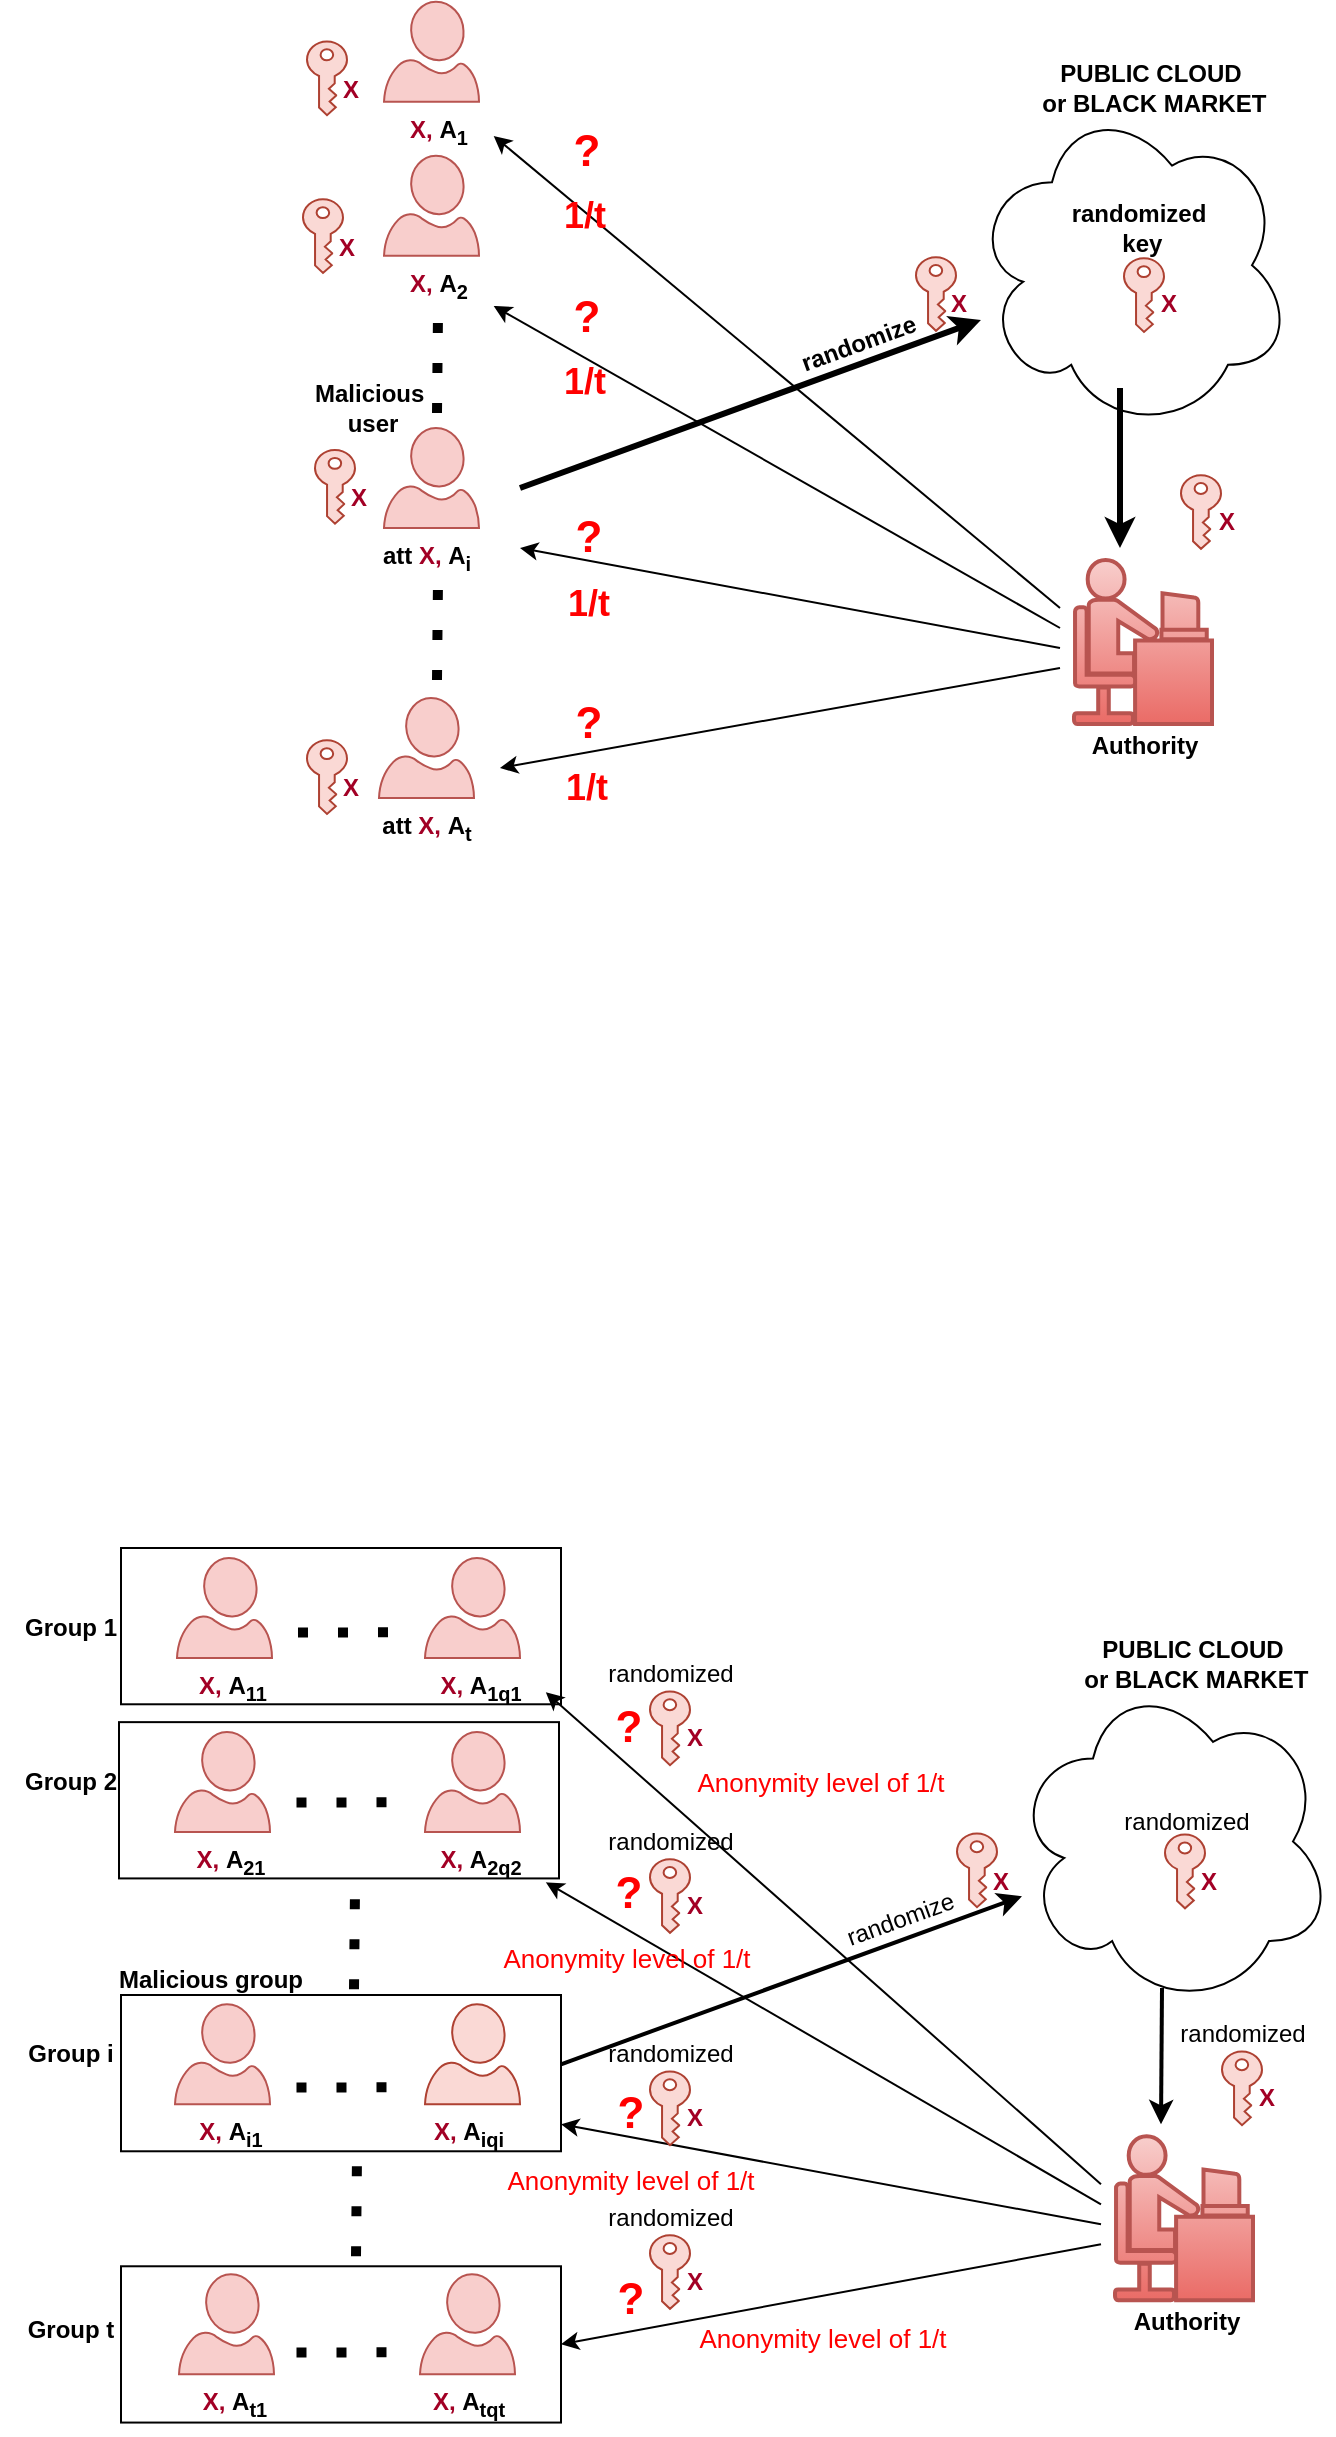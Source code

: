 <mxfile version="26.1.1">
  <diagram name="Page-1" id="0easuJHs2qrHBscQRiWS">
    <mxGraphModel dx="1783" dy="551" grid="1" gridSize="10" guides="1" tooltips="1" connect="1" arrows="1" fold="1" page="1" pageScale="1" pageWidth="827" pageHeight="1169" math="0" shadow="0">
      <root>
        <mxCell id="0" />
        <mxCell id="1" parent="0" />
        <mxCell id="UF0n6Xu2Qbzrm_0WNL3c-2" value="" style="ellipse;shape=cloud;whiteSpace=wrap;html=1;" parent="1" vertex="1">
          <mxGeometry x="466" y="285.58" width="160" height="166" as="geometry" />
        </mxCell>
        <mxCell id="UF0n6Xu2Qbzrm_0WNL3c-3" value="" style="verticalLabelPosition=bottom;html=1;verticalAlign=top;align=center;strokeColor=#b85450;fillColor=#f8cecc;shape=mxgraph.azure.user;" parent="1" vertex="1">
          <mxGeometry x="172" y="236.86" width="47.5" height="50" as="geometry" />
        </mxCell>
        <mxCell id="UF0n6Xu2Qbzrm_0WNL3c-4" value="" style="verticalLabelPosition=bottom;html=1;verticalAlign=top;align=center;strokeColor=#b85450;fillColor=#f8cecc;shape=mxgraph.azure.user;" parent="1" vertex="1">
          <mxGeometry x="172" y="450" width="47.5" height="50" as="geometry" />
        </mxCell>
        <mxCell id="UF0n6Xu2Qbzrm_0WNL3c-5" value="" style="verticalLabelPosition=bottom;html=1;verticalAlign=top;align=center;strokeColor=#b85450;fillColor=#f8cecc;shape=mxgraph.azure.user;" parent="1" vertex="1">
          <mxGeometry x="169.5" y="585" width="47.5" height="50" as="geometry" />
        </mxCell>
        <mxCell id="UF0n6Xu2Qbzrm_0WNL3c-30" value="&lt;font color=&quot;#a20025&quot;&gt;X,&lt;/font&gt;&amp;nbsp;A&lt;sub&gt;1&lt;/sub&gt;" style="text;html=1;align=center;verticalAlign=middle;resizable=0;points=[];autosize=1;strokeColor=none;fillColor=none;fontStyle=1" parent="1" vertex="1">
          <mxGeometry x="174" y="286.86" width="50" height="30" as="geometry" />
        </mxCell>
        <mxCell id="UF0n6Xu2Qbzrm_0WNL3c-37" value="" style="sketch=0;pointerEvents=1;shadow=0;dashed=0;html=1;strokeColor=#ae4132;labelPosition=center;verticalLabelPosition=bottom;verticalAlign=top;outlineConnect=0;align=center;shape=mxgraph.office.security.key_permissions;fillColor=#fad9d5;rotation=0;" parent="1" vertex="1">
          <mxGeometry x="542" y="365.15" width="20" height="36.85" as="geometry" />
        </mxCell>
        <mxCell id="UF0n6Xu2Qbzrm_0WNL3c-39" value="PUBLIC CLOUD&lt;div&gt;&amp;nbsp;or BLACK MARKET&lt;/div&gt;" style="text;html=1;align=center;verticalAlign=middle;resizable=0;points=[];autosize=1;strokeColor=none;fillColor=none;fontStyle=1" parent="1" vertex="1">
          <mxGeometry x="490" y="259.86" width="130" height="40" as="geometry" />
        </mxCell>
        <mxCell id="UF0n6Xu2Qbzrm_0WNL3c-41" value="randomized&lt;div&gt;&amp;nbsp;key&lt;/div&gt;" style="text;html=1;align=center;verticalAlign=middle;resizable=0;points=[];autosize=1;strokeColor=none;fillColor=none;fontStyle=1" parent="1" vertex="1">
          <mxGeometry x="504" y="330" width="90" height="40" as="geometry" />
        </mxCell>
        <mxCell id="UF0n6Xu2Qbzrm_0WNL3c-53" value="" style="sketch=0;pointerEvents=1;shadow=0;dashed=0;html=1;strokeColor=#ae4132;labelPosition=center;verticalLabelPosition=bottom;verticalAlign=top;outlineConnect=0;align=center;shape=mxgraph.office.security.key_permissions;fillColor=#fad9d5;rotation=0;" parent="1" vertex="1">
          <mxGeometry x="438" y="364.57" width="20" height="36.85" as="geometry" />
        </mxCell>
        <mxCell id="UF0n6Xu2Qbzrm_0WNL3c-54" value="&lt;font color=&quot;#a20025&quot;&gt;X&lt;/font&gt;" style="text;html=1;align=center;verticalAlign=middle;resizable=0;points=[];autosize=1;strokeColor=none;fillColor=none;fontStyle=1" parent="1" vertex="1">
          <mxGeometry x="444" y="373.42" width="30" height="30" as="geometry" />
        </mxCell>
        <mxCell id="UF0n6Xu2Qbzrm_0WNL3c-55" value="" style="endArrow=classic;html=1;rounded=0;strokeWidth=3;" parent="1" target="UF0n6Xu2Qbzrm_0WNL3c-2" edge="1">
          <mxGeometry width="50" height="50" relative="1" as="geometry">
            <mxPoint x="240" y="480" as="sourcePoint" />
            <mxPoint x="515" y="452.75" as="targetPoint" />
          </mxGeometry>
        </mxCell>
        <mxCell id="UF0n6Xu2Qbzrm_0WNL3c-58" value="randomize" style="text;html=1;align=center;verticalAlign=middle;resizable=0;points=[];autosize=1;strokeColor=none;fillColor=none;fontStyle=1;rotation=-20;" parent="1" vertex="1">
          <mxGeometry x="369" y="393.15" width="80" height="30" as="geometry" />
        </mxCell>
        <mxCell id="-3d-z_0FP5NBYgMmmERz-1" value="att&amp;nbsp;&lt;font color=&quot;#a20025&quot;&gt;X,&lt;/font&gt;&amp;nbsp;A&lt;sub&gt;i&lt;/sub&gt;" style="text;html=1;align=center;verticalAlign=middle;resizable=0;points=[];autosize=1;strokeColor=none;fillColor=none;fontStyle=1" parent="1" vertex="1">
          <mxGeometry x="158.25" y="500" width="70" height="30" as="geometry" />
        </mxCell>
        <mxCell id="-3d-z_0FP5NBYgMmmERz-2" value="att&amp;nbsp;&lt;font color=&quot;#a20025&quot;&gt;X,&lt;/font&gt;&amp;nbsp;A&lt;sub&gt;t&lt;/sub&gt;" style="text;html=1;align=center;verticalAlign=middle;resizable=0;points=[];autosize=1;strokeColor=none;fillColor=none;fontStyle=1" parent="1" vertex="1">
          <mxGeometry x="158.25" y="635" width="70" height="30" as="geometry" />
        </mxCell>
        <mxCell id="-3d-z_0FP5NBYgMmmERz-3" value="Malicious&amp;nbsp;&lt;div&gt;&lt;div&gt;user&lt;/div&gt;&lt;/div&gt;" style="text;html=1;align=center;verticalAlign=middle;resizable=0;points=[];autosize=1;strokeColor=none;fillColor=none;fontStyle=1" parent="1" vertex="1">
          <mxGeometry x="125.5" y="420" width="80" height="40" as="geometry" />
        </mxCell>
        <mxCell id="-3d-z_0FP5NBYgMmmERz-4" value="" style="verticalLabelPosition=bottom;html=1;verticalAlign=top;align=center;strokeColor=#b85450;fillColor=#f8cecc;shape=mxgraph.azure.user;" parent="1" vertex="1">
          <mxGeometry x="172" y="313.86" width="47.5" height="50" as="geometry" />
        </mxCell>
        <mxCell id="-3d-z_0FP5NBYgMmmERz-5" value="&lt;font color=&quot;#a20025&quot;&gt;X,&lt;/font&gt;&amp;nbsp;A&lt;sub&gt;2&lt;/sub&gt;" style="text;html=1;align=center;verticalAlign=middle;resizable=0;points=[];autosize=1;strokeColor=none;fillColor=none;fontStyle=1" parent="1" vertex="1">
          <mxGeometry x="174" y="363.86" width="50" height="30" as="geometry" />
        </mxCell>
        <mxCell id="-3d-z_0FP5NBYgMmmERz-6" value="" style="shape=mxgraph.cisco.people.androgenous_person;html=1;pointerEvents=1;dashed=0;fillColor=#f8cecc;strokeColor=#b85450;strokeWidth=2;verticalLabelPosition=bottom;verticalAlign=top;align=center;outlineConnect=0;gradientColor=#ea6b66;" parent="1" vertex="1">
          <mxGeometry x="517" y="516" width="69" height="82" as="geometry" />
        </mxCell>
        <mxCell id="-3d-z_0FP5NBYgMmmERz-7" value="&lt;font color=&quot;#a20025&quot;&gt;X&lt;/font&gt;" style="text;html=1;align=center;verticalAlign=middle;resizable=0;points=[];autosize=1;strokeColor=none;fillColor=none;fontStyle=1" parent="1" vertex="1">
          <mxGeometry x="548.5" y="373.42" width="30" height="30" as="geometry" />
        </mxCell>
        <mxCell id="-3d-z_0FP5NBYgMmmERz-9" value="" style="endArrow=classic;html=1;rounded=0;strokeWidth=3;" parent="1" edge="1">
          <mxGeometry width="50" height="50" relative="1" as="geometry">
            <mxPoint x="540" y="430" as="sourcePoint" />
            <mxPoint x="540" y="510" as="targetPoint" />
          </mxGeometry>
        </mxCell>
        <mxCell id="-3d-z_0FP5NBYgMmmERz-10" value="" style="sketch=0;pointerEvents=1;shadow=0;dashed=0;html=1;strokeColor=#ae4132;labelPosition=center;verticalLabelPosition=bottom;verticalAlign=top;outlineConnect=0;align=center;shape=mxgraph.office.security.key_permissions;fillColor=#fad9d5;rotation=0;" parent="1" vertex="1">
          <mxGeometry x="570.5" y="473.57" width="20" height="36.85" as="geometry" />
        </mxCell>
        <mxCell id="-3d-z_0FP5NBYgMmmERz-11" value="&lt;font color=&quot;#a20025&quot;&gt;X&lt;/font&gt;" style="text;html=1;align=center;verticalAlign=middle;resizable=0;points=[];autosize=1;strokeColor=none;fillColor=none;fontStyle=1" parent="1" vertex="1">
          <mxGeometry x="577.5" y="482" width="30" height="30" as="geometry" />
        </mxCell>
        <mxCell id="-3d-z_0FP5NBYgMmmERz-12" value="" style="endArrow=classic;html=1;rounded=0;entryX=1.057;entryY=0.571;entryDx=0;entryDy=0;entryPerimeter=0;" parent="1" target="UF0n6Xu2Qbzrm_0WNL3c-30" edge="1">
          <mxGeometry width="50" height="50" relative="1" as="geometry">
            <mxPoint x="510" y="540" as="sourcePoint" />
            <mxPoint x="232" y="332" as="targetPoint" />
          </mxGeometry>
        </mxCell>
        <mxCell id="-3d-z_0FP5NBYgMmmERz-13" value="" style="endArrow=classic;html=1;rounded=0;entryX=1.057;entryY=0.838;entryDx=0;entryDy=0;entryPerimeter=0;" parent="1" target="-3d-z_0FP5NBYgMmmERz-5" edge="1">
          <mxGeometry width="50" height="50" relative="1" as="geometry">
            <mxPoint x="510" y="550" as="sourcePoint" />
            <mxPoint x="230" y="410" as="targetPoint" />
          </mxGeometry>
        </mxCell>
        <mxCell id="-3d-z_0FP5NBYgMmmERz-14" value="" style="endArrow=classic;html=1;rounded=0;" parent="1" edge="1">
          <mxGeometry width="50" height="50" relative="1" as="geometry">
            <mxPoint x="510" y="560" as="sourcePoint" />
            <mxPoint x="240" y="510" as="targetPoint" />
          </mxGeometry>
        </mxCell>
        <mxCell id="-3d-z_0FP5NBYgMmmERz-15" value="" style="endArrow=classic;html=1;rounded=0;" parent="1" edge="1">
          <mxGeometry width="50" height="50" relative="1" as="geometry">
            <mxPoint x="510" y="570" as="sourcePoint" />
            <mxPoint x="230" y="620" as="targetPoint" />
          </mxGeometry>
        </mxCell>
        <mxCell id="-3d-z_0FP5NBYgMmmERz-16" value="&lt;b&gt;&lt;font color=&quot;#ff0000&quot; style=&quot;font-size: 22px;&quot;&gt;?&lt;/font&gt;&lt;/b&gt;" style="text;html=1;align=center;verticalAlign=middle;resizable=0;points=[];autosize=1;strokeColor=none;fillColor=none;" parent="1" vertex="1">
          <mxGeometry x="253" y="292" width="40" height="40" as="geometry" />
        </mxCell>
        <mxCell id="-3d-z_0FP5NBYgMmmERz-17" value="&lt;font color=&quot;#ff0000&quot; style=&quot;font-size: 18px;&quot;&gt;1/t&lt;/font&gt;" style="text;html=1;align=center;verticalAlign=middle;resizable=0;points=[];autosize=1;strokeColor=none;fillColor=none;fontStyle=1" parent="1" vertex="1">
          <mxGeometry x="252" y="329" width="40" height="30" as="geometry" />
        </mxCell>
        <mxCell id="-3d-z_0FP5NBYgMmmERz-28" value="&lt;b&gt;&lt;font color=&quot;#ff0000&quot; style=&quot;font-size: 22px;&quot;&gt;?&lt;/font&gt;&lt;/b&gt;" style="text;html=1;align=center;verticalAlign=middle;resizable=0;points=[];autosize=1;strokeColor=none;fillColor=none;" parent="1" vertex="1">
          <mxGeometry x="253" y="374.5" width="40" height="40" as="geometry" />
        </mxCell>
        <mxCell id="-3d-z_0FP5NBYgMmmERz-29" value="&lt;font color=&quot;#ff0000&quot; style=&quot;font-size: 18px;&quot;&gt;1/t&lt;/font&gt;" style="text;html=1;align=center;verticalAlign=middle;resizable=0;points=[];autosize=1;strokeColor=none;fillColor=none;fontStyle=1" parent="1" vertex="1">
          <mxGeometry x="252" y="411.5" width="40" height="30" as="geometry" />
        </mxCell>
        <mxCell id="-3d-z_0FP5NBYgMmmERz-30" value="&lt;b&gt;&lt;font color=&quot;#ff0000&quot; style=&quot;font-size: 22px;&quot;&gt;?&lt;/font&gt;&lt;/b&gt;" style="text;html=1;align=center;verticalAlign=middle;resizable=0;points=[];autosize=1;strokeColor=none;fillColor=none;" parent="1" vertex="1">
          <mxGeometry x="254" y="484.5" width="40" height="40" as="geometry" />
        </mxCell>
        <mxCell id="-3d-z_0FP5NBYgMmmERz-31" value="&lt;font color=&quot;#ff0000&quot; style=&quot;font-size: 18px;&quot;&gt;1/t&lt;/font&gt;" style="text;html=1;align=center;verticalAlign=middle;resizable=0;points=[];autosize=1;strokeColor=none;fillColor=none;fontStyle=1" parent="1" vertex="1">
          <mxGeometry x="254" y="522.5" width="40" height="30" as="geometry" />
        </mxCell>
        <mxCell id="-3d-z_0FP5NBYgMmmERz-32" value="&lt;b&gt;&lt;font color=&quot;#ff0000&quot; style=&quot;font-size: 22px;&quot;&gt;?&lt;/font&gt;&lt;/b&gt;" style="text;html=1;align=center;verticalAlign=middle;resizable=0;points=[];autosize=1;strokeColor=none;fillColor=none;" parent="1" vertex="1">
          <mxGeometry x="254" y="578" width="40" height="40" as="geometry" />
        </mxCell>
        <mxCell id="-3d-z_0FP5NBYgMmmERz-33" value="&lt;font color=&quot;#ff0000&quot; style=&quot;font-size: 18px;&quot;&gt;1/t&lt;/font&gt;" style="text;html=1;align=center;verticalAlign=middle;resizable=0;points=[];autosize=1;strokeColor=none;fillColor=none;fontStyle=1" parent="1" vertex="1">
          <mxGeometry x="253" y="615" width="40" height="30" as="geometry" />
        </mxCell>
        <mxCell id="-3d-z_0FP5NBYgMmmERz-34" value="Authority" style="text;html=1;align=center;verticalAlign=middle;resizable=0;points=[];autosize=1;strokeColor=none;fillColor=none;fontStyle=1" parent="1" vertex="1">
          <mxGeometry x="517" y="594" width="70" height="30" as="geometry" />
        </mxCell>
        <mxCell id="-3d-z_0FP5NBYgMmmERz-35" value="" style="endArrow=none;dashed=1;html=1;dashPattern=1 3;strokeWidth=5;rounded=0;" parent="1" edge="1">
          <mxGeometry width="50" height="50" relative="1" as="geometry">
            <mxPoint x="198.5" y="576" as="sourcePoint" />
            <mxPoint x="199" y="526" as="targetPoint" />
          </mxGeometry>
        </mxCell>
        <mxCell id="-3d-z_0FP5NBYgMmmERz-36" value="" style="endArrow=none;dashed=1;html=1;dashPattern=1 3;strokeWidth=5;rounded=0;" parent="1" edge="1">
          <mxGeometry width="50" height="50" relative="1" as="geometry">
            <mxPoint x="198.5" y="442.5" as="sourcePoint" />
            <mxPoint x="199" y="392.5" as="targetPoint" />
          </mxGeometry>
        </mxCell>
        <mxCell id="zeulH0I8SyOPekqukRsM-2" value="" style="sketch=0;pointerEvents=1;shadow=0;dashed=0;html=1;strokeColor=#ae4132;labelPosition=center;verticalLabelPosition=bottom;verticalAlign=top;outlineConnect=0;align=center;shape=mxgraph.office.security.key_permissions;fillColor=#fad9d5;rotation=0;" vertex="1" parent="1">
          <mxGeometry x="133.5" y="606.15" width="20" height="36.85" as="geometry" />
        </mxCell>
        <mxCell id="zeulH0I8SyOPekqukRsM-3" value="&lt;font color=&quot;#a20025&quot;&gt;X&lt;/font&gt;" style="text;html=1;align=center;verticalAlign=middle;resizable=0;points=[];autosize=1;strokeColor=none;fillColor=none;fontStyle=1" vertex="1" parent="1">
          <mxGeometry x="139.5" y="615" width="30" height="30" as="geometry" />
        </mxCell>
        <mxCell id="zeulH0I8SyOPekqukRsM-4" value="" style="sketch=0;pointerEvents=1;shadow=0;dashed=0;html=1;strokeColor=#ae4132;labelPosition=center;verticalLabelPosition=bottom;verticalAlign=top;outlineConnect=0;align=center;shape=mxgraph.office.security.key_permissions;fillColor=#fad9d5;rotation=0;" vertex="1" parent="1">
          <mxGeometry x="137.5" y="461.0" width="20" height="36.85" as="geometry" />
        </mxCell>
        <mxCell id="zeulH0I8SyOPekqukRsM-5" value="&lt;font color=&quot;#a20025&quot;&gt;X&lt;/font&gt;" style="text;html=1;align=center;verticalAlign=middle;resizable=0;points=[];autosize=1;strokeColor=none;fillColor=none;fontStyle=1" vertex="1" parent="1">
          <mxGeometry x="143.5" y="469.85" width="30" height="30" as="geometry" />
        </mxCell>
        <mxCell id="zeulH0I8SyOPekqukRsM-6" value="" style="sketch=0;pointerEvents=1;shadow=0;dashed=0;html=1;strokeColor=#ae4132;labelPosition=center;verticalLabelPosition=bottom;verticalAlign=top;outlineConnect=0;align=center;shape=mxgraph.office.security.key_permissions;fillColor=#fad9d5;rotation=0;" vertex="1" parent="1">
          <mxGeometry x="131.5" y="335.65" width="20" height="36.85" as="geometry" />
        </mxCell>
        <mxCell id="zeulH0I8SyOPekqukRsM-7" value="&lt;font color=&quot;#a20025&quot;&gt;X&lt;/font&gt;" style="text;html=1;align=center;verticalAlign=middle;resizable=0;points=[];autosize=1;strokeColor=none;fillColor=none;fontStyle=1" vertex="1" parent="1">
          <mxGeometry x="137.5" y="344.5" width="30" height="30" as="geometry" />
        </mxCell>
        <mxCell id="zeulH0I8SyOPekqukRsM-8" value="" style="sketch=0;pointerEvents=1;shadow=0;dashed=0;html=1;strokeColor=#ae4132;labelPosition=center;verticalLabelPosition=bottom;verticalAlign=top;outlineConnect=0;align=center;shape=mxgraph.office.security.key_permissions;fillColor=#fad9d5;rotation=0;" vertex="1" parent="1">
          <mxGeometry x="133.5" y="256.73" width="20" height="36.85" as="geometry" />
        </mxCell>
        <mxCell id="zeulH0I8SyOPekqukRsM-9" value="&lt;font color=&quot;#a20025&quot;&gt;X&lt;/font&gt;" style="text;html=1;align=center;verticalAlign=middle;resizable=0;points=[];autosize=1;strokeColor=none;fillColor=none;fontStyle=1" vertex="1" parent="1">
          <mxGeometry x="139.5" y="265.58" width="30" height="30" as="geometry" />
        </mxCell>
        <mxCell id="zeulH0I8SyOPekqukRsM-10" value="" style="rounded=0;whiteSpace=wrap;html=1;" vertex="1" parent="1">
          <mxGeometry x="40.5" y="1369.14" width="220" height="78.14" as="geometry" />
        </mxCell>
        <mxCell id="zeulH0I8SyOPekqukRsM-11" value="" style="rounded=0;whiteSpace=wrap;html=1;" vertex="1" parent="1">
          <mxGeometry x="40.5" y="1233.5" width="220" height="78.14" as="geometry" />
        </mxCell>
        <mxCell id="zeulH0I8SyOPekqukRsM-12" value="" style="rounded=0;whiteSpace=wrap;html=1;" vertex="1" parent="1">
          <mxGeometry x="39.5" y="1097.07" width="220" height="78.14" as="geometry" />
        </mxCell>
        <mxCell id="zeulH0I8SyOPekqukRsM-13" value="" style="rounded=0;whiteSpace=wrap;html=1;" vertex="1" parent="1">
          <mxGeometry x="40.5" y="1010" width="220" height="78.14" as="geometry" />
        </mxCell>
        <mxCell id="zeulH0I8SyOPekqukRsM-14" value="" style="ellipse;shape=cloud;whiteSpace=wrap;html=1;" vertex="1" parent="1">
          <mxGeometry x="486.5" y="1073.72" width="160" height="166" as="geometry" />
        </mxCell>
        <mxCell id="zeulH0I8SyOPekqukRsM-15" value="" style="verticalLabelPosition=bottom;html=1;verticalAlign=top;align=center;strokeColor=#b85450;fillColor=#f8cecc;shape=mxgraph.azure.user;" vertex="1" parent="1">
          <mxGeometry x="192.5" y="1015" width="47.5" height="50" as="geometry" />
        </mxCell>
        <mxCell id="zeulH0I8SyOPekqukRsM-16" value="" style="verticalLabelPosition=bottom;html=1;verticalAlign=top;align=center;strokeColor=#ae4132;fillColor=#fad9d5;shape=mxgraph.azure.user;" vertex="1" parent="1">
          <mxGeometry x="192.5" y="1238.14" width="47.5" height="50" as="geometry" />
        </mxCell>
        <mxCell id="zeulH0I8SyOPekqukRsM-17" value="" style="verticalLabelPosition=bottom;html=1;verticalAlign=top;align=center;strokeColor=#b85450;fillColor=#f8cecc;shape=mxgraph.azure.user;" vertex="1" parent="1">
          <mxGeometry x="190" y="1373.14" width="47.5" height="50" as="geometry" />
        </mxCell>
        <mxCell id="zeulH0I8SyOPekqukRsM-18" value="&lt;font color=&quot;#a20025&quot;&gt;X,&lt;/font&gt;&amp;nbsp;A&lt;sub&gt;1q1&lt;/sub&gt;" style="text;html=1;align=center;verticalAlign=middle;resizable=0;points=[];autosize=1;strokeColor=none;fillColor=none;fontStyle=1" vertex="1" parent="1">
          <mxGeometry x="189.5" y="1065" width="60" height="30" as="geometry" />
        </mxCell>
        <mxCell id="zeulH0I8SyOPekqukRsM-19" value="" style="sketch=0;pointerEvents=1;shadow=0;dashed=0;html=1;strokeColor=#ae4132;labelPosition=center;verticalLabelPosition=bottom;verticalAlign=top;outlineConnect=0;align=center;shape=mxgraph.office.security.key_permissions;fillColor=#fad9d5;rotation=0;" vertex="1" parent="1">
          <mxGeometry x="562.5" y="1153.29" width="20" height="36.85" as="geometry" />
        </mxCell>
        <mxCell id="zeulH0I8SyOPekqukRsM-20" value="PUBLIC CLOUD&lt;div&gt;&amp;nbsp;or BLACK MARKET&lt;/div&gt;" style="text;html=1;align=center;verticalAlign=middle;resizable=0;points=[];autosize=1;strokeColor=none;fillColor=none;fontStyle=1" vertex="1" parent="1">
          <mxGeometry x="510.5" y="1048.0" width="130" height="40" as="geometry" />
        </mxCell>
        <mxCell id="zeulH0I8SyOPekqukRsM-21" value="randomized" style="text;html=1;align=center;verticalAlign=middle;resizable=0;points=[];autosize=1;strokeColor=none;fillColor=none;fontStyle=0" vertex="1" parent="1">
          <mxGeometry x="527.5" y="1131.56" width="90" height="30" as="geometry" />
        </mxCell>
        <mxCell id="zeulH0I8SyOPekqukRsM-22" value="" style="sketch=0;pointerEvents=1;shadow=0;dashed=0;html=1;strokeColor=#ae4132;labelPosition=center;verticalLabelPosition=bottom;verticalAlign=top;outlineConnect=0;align=center;shape=mxgraph.office.security.key_permissions;fillColor=#fad9d5;rotation=0;" vertex="1" parent="1">
          <mxGeometry x="458.5" y="1152.71" width="20" height="36.85" as="geometry" />
        </mxCell>
        <mxCell id="zeulH0I8SyOPekqukRsM-23" value="&lt;font color=&quot;#a20025&quot;&gt;X&lt;/font&gt;" style="text;html=1;align=center;verticalAlign=middle;resizable=0;points=[];autosize=1;strokeColor=none;fillColor=none;fontStyle=1" vertex="1" parent="1">
          <mxGeometry x="464.5" y="1161.56" width="30" height="30" as="geometry" />
        </mxCell>
        <mxCell id="zeulH0I8SyOPekqukRsM-24" value="" style="endArrow=classic;html=1;rounded=0;strokeWidth=2;" edge="1" parent="1" target="zeulH0I8SyOPekqukRsM-14">
          <mxGeometry width="50" height="50" relative="1" as="geometry">
            <mxPoint x="260.5" y="1268.14" as="sourcePoint" />
            <mxPoint x="535.5" y="1240.89" as="targetPoint" />
          </mxGeometry>
        </mxCell>
        <mxCell id="zeulH0I8SyOPekqukRsM-25" value="randomize" style="text;html=1;align=center;verticalAlign=middle;resizable=0;points=[];autosize=1;strokeColor=none;fillColor=none;fontStyle=0;rotation=-20;" vertex="1" parent="1">
          <mxGeometry x="389.5" y="1181.29" width="80" height="30" as="geometry" />
        </mxCell>
        <mxCell id="zeulH0I8SyOPekqukRsM-26" value="&lt;font color=&quot;#a20025&quot;&gt;X,&lt;/font&gt;&amp;nbsp;A&lt;sub&gt;iqi&lt;/sub&gt;" style="text;html=1;align=center;verticalAlign=middle;resizable=0;points=[];autosize=1;strokeColor=none;fillColor=none;fontStyle=1" vertex="1" parent="1">
          <mxGeometry x="183.75" y="1288.14" width="60" height="30" as="geometry" />
        </mxCell>
        <mxCell id="zeulH0I8SyOPekqukRsM-27" value="&lt;font color=&quot;#a20025&quot;&gt;X,&lt;/font&gt;&amp;nbsp;A&lt;sub&gt;tqt&lt;/sub&gt;" style="text;html=1;align=center;verticalAlign=middle;resizable=0;points=[];autosize=1;strokeColor=none;fillColor=none;fontStyle=1" vertex="1" parent="1">
          <mxGeometry x="183.75" y="1423.14" width="60" height="30" as="geometry" />
        </mxCell>
        <mxCell id="zeulH0I8SyOPekqukRsM-28" value="Malicious group" style="text;html=1;align=center;verticalAlign=middle;resizable=0;points=[];autosize=1;strokeColor=none;fillColor=none;fontStyle=1" vertex="1" parent="1">
          <mxGeometry x="30" y="1211.14" width="110" height="30" as="geometry" />
        </mxCell>
        <mxCell id="zeulH0I8SyOPekqukRsM-29" value="" style="verticalLabelPosition=bottom;html=1;verticalAlign=top;align=center;strokeColor=#b85450;fillColor=#f8cecc;shape=mxgraph.azure.user;" vertex="1" parent="1">
          <mxGeometry x="192.5" y="1102" width="47.5" height="50" as="geometry" />
        </mxCell>
        <mxCell id="zeulH0I8SyOPekqukRsM-30" value="&lt;font color=&quot;#a20025&quot;&gt;X,&lt;/font&gt;&amp;nbsp;A&lt;sub&gt;2q2&lt;/sub&gt;" style="text;html=1;align=center;verticalAlign=middle;resizable=0;points=[];autosize=1;strokeColor=none;fillColor=none;fontStyle=1" vertex="1" parent="1">
          <mxGeometry x="189.5" y="1152" width="60" height="30" as="geometry" />
        </mxCell>
        <mxCell id="zeulH0I8SyOPekqukRsM-31" value="" style="shape=mxgraph.cisco.people.androgenous_person;html=1;pointerEvents=1;dashed=0;fillColor=#f8cecc;strokeColor=#b85450;strokeWidth=2;verticalLabelPosition=bottom;verticalAlign=top;align=center;outlineConnect=0;gradientColor=#ea6b66;" vertex="1" parent="1">
          <mxGeometry x="537.5" y="1304.14" width="69" height="82" as="geometry" />
        </mxCell>
        <mxCell id="zeulH0I8SyOPekqukRsM-32" value="&lt;font color=&quot;#a20025&quot;&gt;X&lt;/font&gt;" style="text;html=1;align=center;verticalAlign=middle;resizable=0;points=[];autosize=1;strokeColor=none;fillColor=none;fontStyle=1" vertex="1" parent="1">
          <mxGeometry x="569" y="1161.56" width="30" height="30" as="geometry" />
        </mxCell>
        <mxCell id="zeulH0I8SyOPekqukRsM-33" value="" style="endArrow=classic;html=1;rounded=0;strokeWidth=2;" edge="1" parent="1">
          <mxGeometry width="50" height="50" relative="1" as="geometry">
            <mxPoint x="561" y="1230" as="sourcePoint" />
            <mxPoint x="560.5" y="1298.14" as="targetPoint" />
          </mxGeometry>
        </mxCell>
        <mxCell id="zeulH0I8SyOPekqukRsM-34" value="" style="sketch=0;pointerEvents=1;shadow=0;dashed=0;html=1;strokeColor=#ae4132;labelPosition=center;verticalLabelPosition=bottom;verticalAlign=top;outlineConnect=0;align=center;shape=mxgraph.office.security.key_permissions;fillColor=#fad9d5;rotation=0;" vertex="1" parent="1">
          <mxGeometry x="591" y="1261.71" width="20" height="36.85" as="geometry" />
        </mxCell>
        <mxCell id="zeulH0I8SyOPekqukRsM-35" value="&lt;font color=&quot;#a20025&quot;&gt;X&lt;/font&gt;" style="text;html=1;align=center;verticalAlign=middle;resizable=0;points=[];autosize=1;strokeColor=none;fillColor=none;fontStyle=1" vertex="1" parent="1">
          <mxGeometry x="598" y="1270.14" width="30" height="30" as="geometry" />
        </mxCell>
        <mxCell id="zeulH0I8SyOPekqukRsM-36" value="" style="endArrow=classic;html=1;rounded=0;entryX=1.057;entryY=0.571;entryDx=0;entryDy=0;entryPerimeter=0;" edge="1" parent="1" target="zeulH0I8SyOPekqukRsM-18">
          <mxGeometry width="50" height="50" relative="1" as="geometry">
            <mxPoint x="530.5" y="1328.14" as="sourcePoint" />
            <mxPoint x="252.5" y="1120.14" as="targetPoint" />
          </mxGeometry>
        </mxCell>
        <mxCell id="zeulH0I8SyOPekqukRsM-37" value="" style="endArrow=classic;html=1;rounded=0;entryX=1.057;entryY=0.838;entryDx=0;entryDy=0;entryPerimeter=0;" edge="1" parent="1" target="zeulH0I8SyOPekqukRsM-30">
          <mxGeometry width="50" height="50" relative="1" as="geometry">
            <mxPoint x="530.5" y="1338.14" as="sourcePoint" />
            <mxPoint x="250.5" y="1198.14" as="targetPoint" />
          </mxGeometry>
        </mxCell>
        <mxCell id="zeulH0I8SyOPekqukRsM-38" value="" style="endArrow=classic;html=1;rounded=0;" edge="1" parent="1">
          <mxGeometry width="50" height="50" relative="1" as="geometry">
            <mxPoint x="530.5" y="1348.14" as="sourcePoint" />
            <mxPoint x="260.5" y="1298.14" as="targetPoint" />
          </mxGeometry>
        </mxCell>
        <mxCell id="zeulH0I8SyOPekqukRsM-39" value="" style="endArrow=classic;html=1;rounded=0;" edge="1" parent="1">
          <mxGeometry width="50" height="50" relative="1" as="geometry">
            <mxPoint x="530.5" y="1358.14" as="sourcePoint" />
            <mxPoint x="260.5" y="1408.14" as="targetPoint" />
          </mxGeometry>
        </mxCell>
        <mxCell id="zeulH0I8SyOPekqukRsM-40" value="&lt;b&gt;&lt;font color=&quot;#ff0000&quot; style=&quot;font-size: 22px;&quot;&gt;?&lt;/font&gt;&lt;/b&gt;" style="text;html=1;align=center;verticalAlign=middle;resizable=0;points=[];autosize=1;strokeColor=none;fillColor=none;" vertex="1" parent="1">
          <mxGeometry x="273.5" y="1080.14" width="40" height="40" as="geometry" />
        </mxCell>
        <mxCell id="zeulH0I8SyOPekqukRsM-41" value="&lt;font style=&quot;caret-color: rgb(255, 0, 0); color: rgb(255, 0, 0); font-weight: 400; font-size: 13px;&quot;&gt;Anonymity level&amp;nbsp;&lt;/font&gt;&lt;span style=&quot;caret-color: rgb(255, 0, 0); color: rgb(255, 0, 0); font-weight: 400; font-size: 13px;&quot;&gt;of 1/t&lt;/span&gt;" style="text;html=1;align=center;verticalAlign=middle;resizable=0;points=[];autosize=1;strokeColor=none;fillColor=none;fontStyle=1" vertex="1" parent="1">
          <mxGeometry x="314.5" y="1112.0" width="150" height="30" as="geometry" />
        </mxCell>
        <mxCell id="zeulH0I8SyOPekqukRsM-42" value="randomized" style="text;html=1;align=center;verticalAlign=middle;resizable=0;points=[];autosize=1;strokeColor=none;fillColor=none;fontStyle=0" vertex="1" parent="1">
          <mxGeometry x="556" y="1238.14" width="90" height="30" as="geometry" />
        </mxCell>
        <mxCell id="zeulH0I8SyOPekqukRsM-43" value="&lt;b&gt;&lt;font color=&quot;#ff0000&quot; style=&quot;font-size: 22px;&quot;&gt;?&lt;/font&gt;&lt;/b&gt;" style="text;html=1;align=center;verticalAlign=middle;resizable=0;points=[];autosize=1;strokeColor=none;fillColor=none;" vertex="1" parent="1">
          <mxGeometry x="273.5" y="1162.64" width="40" height="40" as="geometry" />
        </mxCell>
        <mxCell id="zeulH0I8SyOPekqukRsM-44" value="&lt;font style=&quot;caret-color: rgb(255, 0, 0); color: rgb(255, 0, 0); font-weight: 400; font-size: 13px;&quot;&gt;Anonymity level&amp;nbsp;&lt;/font&gt;&lt;span style=&quot;caret-color: rgb(255, 0, 0); color: rgb(255, 0, 0); font-weight: 400; font-size: 13px;&quot;&gt;of 1/t&lt;/span&gt;" style="text;html=1;align=center;verticalAlign=middle;resizable=0;points=[];autosize=1;strokeColor=none;fillColor=none;fontStyle=1" vertex="1" parent="1">
          <mxGeometry x="217.5" y="1199.64" width="150" height="30" as="geometry" />
        </mxCell>
        <mxCell id="zeulH0I8SyOPekqukRsM-45" value="&lt;b&gt;&lt;font color=&quot;#ff0000&quot; style=&quot;font-size: 22px;&quot;&gt;?&lt;/font&gt;&lt;/b&gt;" style="text;html=1;align=center;verticalAlign=middle;resizable=0;points=[];autosize=1;strokeColor=none;fillColor=none;" vertex="1" parent="1">
          <mxGeometry x="274.5" y="1272.64" width="40" height="40" as="geometry" />
        </mxCell>
        <mxCell id="zeulH0I8SyOPekqukRsM-46" value="&lt;span style=&quot;color: rgb(255, 0, 0);&quot;&gt;&lt;font style=&quot;font-weight: 400; font-size: 13px;&quot;&gt;Anonymity level&amp;nbsp;&lt;/font&gt;&lt;span style=&quot;font-weight: 400; font-size: 13px; color: rgb(255, 0, 0);&quot;&gt;of 1/t&lt;/span&gt;&lt;/span&gt;" style="text;html=1;align=center;verticalAlign=middle;resizable=0;points=[];autosize=1;strokeColor=none;fillColor=none;fontStyle=1" vertex="1" parent="1">
          <mxGeometry x="219.5" y="1310.64" width="150" height="30" as="geometry" />
        </mxCell>
        <mxCell id="zeulH0I8SyOPekqukRsM-47" value="&lt;b&gt;&lt;font color=&quot;#ff0000&quot; style=&quot;font-size: 22px;&quot;&gt;?&lt;/font&gt;&lt;/b&gt;" style="text;html=1;align=center;verticalAlign=middle;resizable=0;points=[];autosize=1;strokeColor=none;fillColor=none;" vertex="1" parent="1">
          <mxGeometry x="274.5" y="1366.14" width="40" height="40" as="geometry" />
        </mxCell>
        <mxCell id="zeulH0I8SyOPekqukRsM-48" value="&lt;font style=&quot;caret-color: rgb(255, 0, 0); color: rgb(255, 0, 0); font-weight: 400; font-size: 13px;&quot;&gt;Anonymity level&amp;nbsp;&lt;/font&gt;&lt;span style=&quot;caret-color: rgb(255, 0, 0); color: rgb(255, 0, 0); font-weight: 400; font-size: 13px;&quot;&gt;of 1/t&lt;/span&gt;" style="text;html=1;align=center;verticalAlign=middle;resizable=0;points=[];autosize=1;strokeColor=none;fillColor=none;fontStyle=1" vertex="1" parent="1">
          <mxGeometry x="316" y="1390.42" width="150" height="30" as="geometry" />
        </mxCell>
        <mxCell id="zeulH0I8SyOPekqukRsM-49" value="Authority" style="text;html=1;align=center;verticalAlign=middle;resizable=0;points=[];autosize=1;strokeColor=none;fillColor=none;fontStyle=1" vertex="1" parent="1">
          <mxGeometry x="537.5" y="1382.14" width="70" height="30" as="geometry" />
        </mxCell>
        <mxCell id="zeulH0I8SyOPekqukRsM-50" value="" style="endArrow=none;dashed=1;html=1;dashPattern=1 3;strokeWidth=5;rounded=0;" edge="1" parent="1">
          <mxGeometry width="50" height="50" relative="1" as="geometry">
            <mxPoint x="158" y="1364.14" as="sourcePoint" />
            <mxPoint x="158.5" y="1314.14" as="targetPoint" />
          </mxGeometry>
        </mxCell>
        <mxCell id="zeulH0I8SyOPekqukRsM-51" value="" style="endArrow=none;dashed=1;html=1;dashPattern=1 3;strokeWidth=5;rounded=0;" edge="1" parent="1">
          <mxGeometry width="50" height="50" relative="1" as="geometry">
            <mxPoint x="157" y="1230.64" as="sourcePoint" />
            <mxPoint x="157.5" y="1180.64" as="targetPoint" />
          </mxGeometry>
        </mxCell>
        <mxCell id="zeulH0I8SyOPekqukRsM-52" value="" style="verticalLabelPosition=bottom;html=1;verticalAlign=top;align=center;strokeColor=#b85450;fillColor=#f8cecc;shape=mxgraph.azure.user;" vertex="1" parent="1">
          <mxGeometry x="68.5" y="1015" width="47.5" height="50" as="geometry" />
        </mxCell>
        <mxCell id="zeulH0I8SyOPekqukRsM-53" value="&lt;font color=&quot;#a20025&quot;&gt;X,&lt;/font&gt;&amp;nbsp;A&lt;sub&gt;11&lt;/sub&gt;" style="text;html=1;align=center;verticalAlign=middle;resizable=0;points=[];autosize=1;strokeColor=none;fillColor=none;fontStyle=1" vertex="1" parent="1">
          <mxGeometry x="65.5" y="1065" width="60" height="30" as="geometry" />
        </mxCell>
        <mxCell id="zeulH0I8SyOPekqukRsM-54" value="" style="verticalLabelPosition=bottom;html=1;verticalAlign=top;align=center;strokeColor=#b85450;fillColor=#f8cecc;shape=mxgraph.azure.user;" vertex="1" parent="1">
          <mxGeometry x="67.5" y="1102" width="47.5" height="50" as="geometry" />
        </mxCell>
        <mxCell id="zeulH0I8SyOPekqukRsM-55" value="&lt;font color=&quot;#a20025&quot;&gt;X,&lt;/font&gt;&amp;nbsp;A&lt;sub&gt;21&lt;/sub&gt;" style="text;html=1;align=center;verticalAlign=middle;resizable=0;points=[];autosize=1;strokeColor=none;fillColor=none;fontStyle=1" vertex="1" parent="1">
          <mxGeometry x="64.5" y="1152" width="60" height="30" as="geometry" />
        </mxCell>
        <mxCell id="zeulH0I8SyOPekqukRsM-56" value="" style="verticalLabelPosition=bottom;html=1;verticalAlign=top;align=center;strokeColor=#b85450;fillColor=#f8cecc;shape=mxgraph.azure.user;" vertex="1" parent="1">
          <mxGeometry x="67.5" y="1238.14" width="47.5" height="50" as="geometry" />
        </mxCell>
        <mxCell id="zeulH0I8SyOPekqukRsM-57" value="&lt;font color=&quot;#a20025&quot;&gt;X,&lt;/font&gt;&amp;nbsp;A&lt;sub&gt;i1&lt;/sub&gt;" style="text;html=1;align=center;verticalAlign=middle;resizable=0;points=[];autosize=1;strokeColor=none;fillColor=none;fontStyle=1" vertex="1" parent="1">
          <mxGeometry x="69.5" y="1288.14" width="50" height="30" as="geometry" />
        </mxCell>
        <mxCell id="zeulH0I8SyOPekqukRsM-58" value="" style="verticalLabelPosition=bottom;html=1;verticalAlign=top;align=center;strokeColor=#b85450;fillColor=#f8cecc;shape=mxgraph.azure.user;" vertex="1" parent="1">
          <mxGeometry x="69.5" y="1373.14" width="47.5" height="50" as="geometry" />
        </mxCell>
        <mxCell id="zeulH0I8SyOPekqukRsM-59" value="&lt;font color=&quot;#a20025&quot;&gt;X,&lt;/font&gt;&amp;nbsp;A&lt;sub&gt;t1&lt;/sub&gt;" style="text;html=1;align=center;verticalAlign=middle;resizable=0;points=[];autosize=1;strokeColor=none;fillColor=none;fontStyle=1" vertex="1" parent="1">
          <mxGeometry x="71.5" y="1423.14" width="50" height="30" as="geometry" />
        </mxCell>
        <mxCell id="zeulH0I8SyOPekqukRsM-60" value="" style="endArrow=none;dashed=1;html=1;dashPattern=1 3;strokeWidth=5;rounded=0;" edge="1" parent="1">
          <mxGeometry width="50" height="50" relative="1" as="geometry">
            <mxPoint x="129" y="1052.28" as="sourcePoint" />
            <mxPoint x="179.5" y="1052.14" as="targetPoint" />
          </mxGeometry>
        </mxCell>
        <mxCell id="zeulH0I8SyOPekqukRsM-61" value="" style="endArrow=none;dashed=1;html=1;dashPattern=1 3;strokeWidth=5;rounded=0;" edge="1" parent="1">
          <mxGeometry width="50" height="50" relative="1" as="geometry">
            <mxPoint x="128.25" y="1137.28" as="sourcePoint" />
            <mxPoint x="178.75" y="1137.14" as="targetPoint" />
          </mxGeometry>
        </mxCell>
        <mxCell id="zeulH0I8SyOPekqukRsM-62" value="" style="endArrow=none;dashed=1;html=1;dashPattern=1 3;strokeWidth=5;rounded=0;" edge="1" parent="1">
          <mxGeometry width="50" height="50" relative="1" as="geometry">
            <mxPoint x="128.25" y="1279.78" as="sourcePoint" />
            <mxPoint x="178.75" y="1279.64" as="targetPoint" />
          </mxGeometry>
        </mxCell>
        <mxCell id="zeulH0I8SyOPekqukRsM-63" value="" style="endArrow=none;dashed=1;html=1;dashPattern=1 3;strokeWidth=5;rounded=0;" edge="1" parent="1">
          <mxGeometry width="50" height="50" relative="1" as="geometry">
            <mxPoint x="128.25" y="1412.28" as="sourcePoint" />
            <mxPoint x="178.75" y="1412.14" as="targetPoint" />
          </mxGeometry>
        </mxCell>
        <mxCell id="zeulH0I8SyOPekqukRsM-64" value="Group 1" style="text;html=1;align=center;verticalAlign=middle;resizable=0;points=[];autosize=1;strokeColor=none;fillColor=none;fontStyle=1" vertex="1" parent="1">
          <mxGeometry x="-20" y="1035" width="70" height="30" as="geometry" />
        </mxCell>
        <mxCell id="zeulH0I8SyOPekqukRsM-66" value="Group 2" style="text;html=1;align=center;verticalAlign=middle;resizable=0;points=[];autosize=1;strokeColor=none;fillColor=none;fontStyle=1" vertex="1" parent="1">
          <mxGeometry x="-20" y="1112" width="70" height="30" as="geometry" />
        </mxCell>
        <mxCell id="zeulH0I8SyOPekqukRsM-67" value="Group i" style="text;html=1;align=center;verticalAlign=middle;resizable=0;points=[];autosize=1;strokeColor=none;fillColor=none;fontStyle=1" vertex="1" parent="1">
          <mxGeometry x="-15" y="1248.14" width="60" height="30" as="geometry" />
        </mxCell>
        <mxCell id="zeulH0I8SyOPekqukRsM-68" value="Group t" style="text;html=1;align=center;verticalAlign=middle;resizable=0;points=[];autosize=1;strokeColor=none;fillColor=none;fontStyle=1" vertex="1" parent="1">
          <mxGeometry x="-15" y="1386.14" width="60" height="30" as="geometry" />
        </mxCell>
        <mxCell id="zeulH0I8SyOPekqukRsM-69" value="" style="sketch=0;pointerEvents=1;shadow=0;dashed=0;html=1;strokeColor=#ae4132;labelPosition=center;verticalLabelPosition=bottom;verticalAlign=top;outlineConnect=0;align=center;shape=mxgraph.office.security.key_permissions;fillColor=#fad9d5;rotation=0;" vertex="1" parent="1">
          <mxGeometry x="305" y="1081.71" width="20" height="36.85" as="geometry" />
        </mxCell>
        <mxCell id="zeulH0I8SyOPekqukRsM-70" value="&lt;font color=&quot;#a20025&quot;&gt;X&lt;/font&gt;" style="text;html=1;align=center;verticalAlign=middle;resizable=0;points=[];autosize=1;strokeColor=none;fillColor=none;fontStyle=1" vertex="1" parent="1">
          <mxGeometry x="312" y="1090.14" width="30" height="30" as="geometry" />
        </mxCell>
        <mxCell id="zeulH0I8SyOPekqukRsM-71" value="randomized" style="text;html=1;align=center;verticalAlign=middle;resizable=0;points=[];autosize=1;strokeColor=none;fillColor=none;fontStyle=0" vertex="1" parent="1">
          <mxGeometry x="270" y="1058.14" width="90" height="30" as="geometry" />
        </mxCell>
        <mxCell id="zeulH0I8SyOPekqukRsM-72" value="" style="sketch=0;pointerEvents=1;shadow=0;dashed=0;html=1;strokeColor=#ae4132;labelPosition=center;verticalLabelPosition=bottom;verticalAlign=top;outlineConnect=0;align=center;shape=mxgraph.office.security.key_permissions;fillColor=#fad9d5;rotation=0;" vertex="1" parent="1">
          <mxGeometry x="305" y="1165.57" width="20" height="36.85" as="geometry" />
        </mxCell>
        <mxCell id="zeulH0I8SyOPekqukRsM-73" value="&lt;font color=&quot;#a20025&quot;&gt;X&lt;/font&gt;" style="text;html=1;align=center;verticalAlign=middle;resizable=0;points=[];autosize=1;strokeColor=none;fillColor=none;fontStyle=1" vertex="1" parent="1">
          <mxGeometry x="312" y="1174.0" width="30" height="30" as="geometry" />
        </mxCell>
        <mxCell id="zeulH0I8SyOPekqukRsM-74" value="randomized" style="text;html=1;align=center;verticalAlign=middle;resizable=0;points=[];autosize=1;strokeColor=none;fillColor=none;fontStyle=0" vertex="1" parent="1">
          <mxGeometry x="270" y="1142.0" width="90" height="30" as="geometry" />
        </mxCell>
        <mxCell id="zeulH0I8SyOPekqukRsM-75" value="" style="sketch=0;pointerEvents=1;shadow=0;dashed=0;html=1;strokeColor=#ae4132;labelPosition=center;verticalLabelPosition=bottom;verticalAlign=top;outlineConnect=0;align=center;shape=mxgraph.office.security.key_permissions;fillColor=#fad9d5;rotation=0;" vertex="1" parent="1">
          <mxGeometry x="305" y="1271.71" width="20" height="36.85" as="geometry" />
        </mxCell>
        <mxCell id="zeulH0I8SyOPekqukRsM-76" value="&lt;font color=&quot;#a20025&quot;&gt;X&lt;/font&gt;" style="text;html=1;align=center;verticalAlign=middle;resizable=0;points=[];autosize=1;strokeColor=none;fillColor=none;fontStyle=1" vertex="1" parent="1">
          <mxGeometry x="312" y="1280.14" width="30" height="30" as="geometry" />
        </mxCell>
        <mxCell id="zeulH0I8SyOPekqukRsM-77" value="randomized" style="text;html=1;align=center;verticalAlign=middle;resizable=0;points=[];autosize=1;strokeColor=none;fillColor=none;fontStyle=0" vertex="1" parent="1">
          <mxGeometry x="270" y="1248.14" width="90" height="30" as="geometry" />
        </mxCell>
        <mxCell id="zeulH0I8SyOPekqukRsM-78" value="" style="sketch=0;pointerEvents=1;shadow=0;dashed=0;html=1;strokeColor=#ae4132;labelPosition=center;verticalLabelPosition=bottom;verticalAlign=top;outlineConnect=0;align=center;shape=mxgraph.office.security.key_permissions;fillColor=#fad9d5;rotation=0;" vertex="1" parent="1">
          <mxGeometry x="305" y="1353.57" width="20" height="36.85" as="geometry" />
        </mxCell>
        <mxCell id="zeulH0I8SyOPekqukRsM-79" value="&lt;font color=&quot;#a20025&quot;&gt;X&lt;/font&gt;" style="text;html=1;align=center;verticalAlign=middle;resizable=0;points=[];autosize=1;strokeColor=none;fillColor=none;fontStyle=1" vertex="1" parent="1">
          <mxGeometry x="312" y="1362.0" width="30" height="30" as="geometry" />
        </mxCell>
        <mxCell id="zeulH0I8SyOPekqukRsM-80" value="randomized" style="text;html=1;align=center;verticalAlign=middle;resizable=0;points=[];autosize=1;strokeColor=none;fillColor=none;fontStyle=0" vertex="1" parent="1">
          <mxGeometry x="270" y="1330.0" width="90" height="30" as="geometry" />
        </mxCell>
      </root>
    </mxGraphModel>
  </diagram>
</mxfile>
